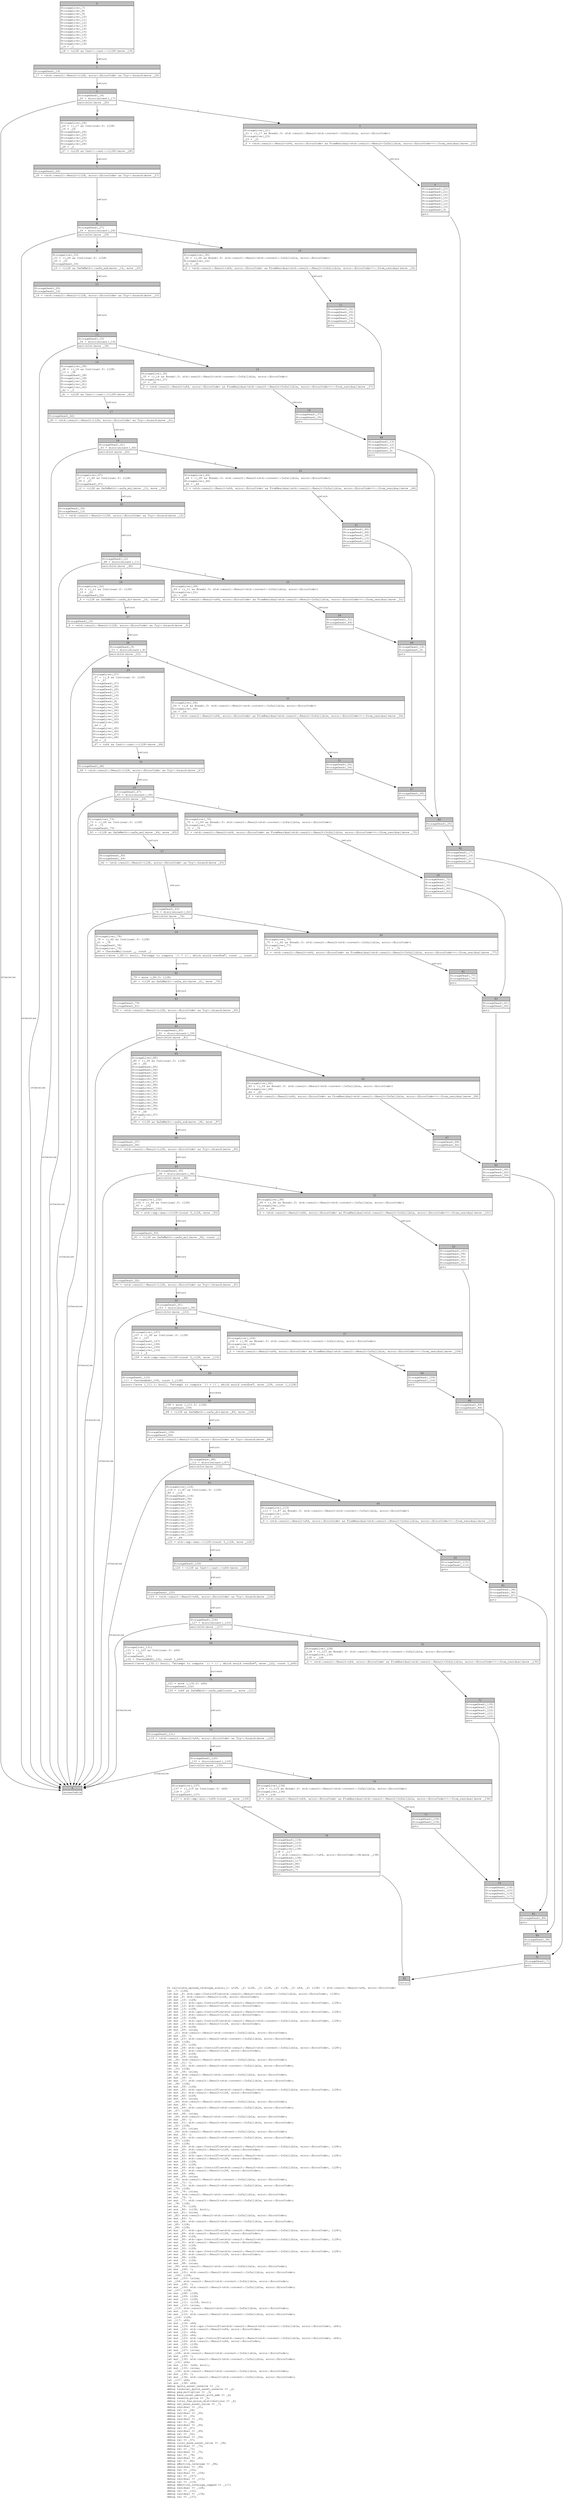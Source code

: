 digraph Mir_0_1870 {
    graph [fontname="Courier, monospace"];
    node [fontname="Courier, monospace"];
    edge [fontname="Courier, monospace"];
    label=<fn calculate_spread_leverage_scale(_1: u128, _2: u128, _3: u128, _4: i128, _5: u64, _6: i128) -&gt; std::result::Result&lt;u64, error::ErrorCode&gt;<br align="left"/>let _7: i128;<br align="left"/>let mut _8: std::ops::ControlFlow&lt;std::result::Result&lt;std::convert::Infallible, error::ErrorCode&gt;, i128&gt;;<br align="left"/>let mut _9: std::result::Result&lt;i128, error::ErrorCode&gt;;<br align="left"/>let mut _10: i128;<br align="left"/>let mut _11: std::ops::ControlFlow&lt;std::result::Result&lt;std::convert::Infallible, error::ErrorCode&gt;, i128&gt;;<br align="left"/>let mut _12: std::result::Result&lt;i128, error::ErrorCode&gt;;<br align="left"/>let mut _13: i128;<br align="left"/>let mut _14: std::ops::ControlFlow&lt;std::result::Result&lt;std::convert::Infallible, error::ErrorCode&gt;, i128&gt;;<br align="left"/>let mut _15: std::result::Result&lt;i128, error::ErrorCode&gt;;<br align="left"/>let mut _16: i128;<br align="left"/>let mut _17: std::ops::ControlFlow&lt;std::result::Result&lt;std::convert::Infallible, error::ErrorCode&gt;, i128&gt;;<br align="left"/>let mut _18: std::result::Result&lt;i128, error::ErrorCode&gt;;<br align="left"/>let mut _19: u128;<br align="left"/>let mut _20: isize;<br align="left"/>let _21: std::result::Result&lt;std::convert::Infallible, error::ErrorCode&gt;;<br align="left"/>let mut _22: !;<br align="left"/>let mut _23: std::result::Result&lt;std::convert::Infallible, error::ErrorCode&gt;;<br align="left"/>let _24: i128;<br align="left"/>let mut _25: i128;<br align="left"/>let mut _26: std::ops::ControlFlow&lt;std::result::Result&lt;std::convert::Infallible, error::ErrorCode&gt;, i128&gt;;<br align="left"/>let mut _27: std::result::Result&lt;i128, error::ErrorCode&gt;;<br align="left"/>let mut _28: u128;<br align="left"/>let mut _29: isize;<br align="left"/>let _30: std::result::Result&lt;std::convert::Infallible, error::ErrorCode&gt;;<br align="left"/>let mut _31: !;<br align="left"/>let mut _32: std::result::Result&lt;std::convert::Infallible, error::ErrorCode&gt;;<br align="left"/>let _33: i128;<br align="left"/>let mut _34: isize;<br align="left"/>let _35: std::result::Result&lt;std::convert::Infallible, error::ErrorCode&gt;;<br align="left"/>let mut _36: !;<br align="left"/>let mut _37: std::result::Result&lt;std::convert::Infallible, error::ErrorCode&gt;;<br align="left"/>let _38: i128;<br align="left"/>let mut _39: i128;<br align="left"/>let mut _40: std::ops::ControlFlow&lt;std::result::Result&lt;std::convert::Infallible, error::ErrorCode&gt;, i128&gt;;<br align="left"/>let mut _41: std::result::Result&lt;i128, error::ErrorCode&gt;;<br align="left"/>let mut _42: u128;<br align="left"/>let mut _43: isize;<br align="left"/>let _44: std::result::Result&lt;std::convert::Infallible, error::ErrorCode&gt;;<br align="left"/>let mut _45: !;<br align="left"/>let mut _46: std::result::Result&lt;std::convert::Infallible, error::ErrorCode&gt;;<br align="left"/>let _47: i128;<br align="left"/>let mut _48: isize;<br align="left"/>let _49: std::result::Result&lt;std::convert::Infallible, error::ErrorCode&gt;;<br align="left"/>let mut _50: !;<br align="left"/>let mut _51: std::result::Result&lt;std::convert::Infallible, error::ErrorCode&gt;;<br align="left"/>let _52: i128;<br align="left"/>let mut _53: isize;<br align="left"/>let _54: std::result::Result&lt;std::convert::Infallible, error::ErrorCode&gt;;<br align="left"/>let mut _55: !;<br align="left"/>let mut _56: std::result::Result&lt;std::convert::Infallible, error::ErrorCode&gt;;<br align="left"/>let _57: i128;<br align="left"/>let _58: i128;<br align="left"/>let mut _59: std::ops::ControlFlow&lt;std::result::Result&lt;std::convert::Infallible, error::ErrorCode&gt;, i128&gt;;<br align="left"/>let mut _60: std::result::Result&lt;i128, error::ErrorCode&gt;;<br align="left"/>let mut _61: i128;<br align="left"/>let mut _62: std::ops::ControlFlow&lt;std::result::Result&lt;std::convert::Infallible, error::ErrorCode&gt;, i128&gt;;<br align="left"/>let mut _63: std::result::Result&lt;i128, error::ErrorCode&gt;;<br align="left"/>let mut _64: i128;<br align="left"/>let mut _65: i128;<br align="left"/>let mut _66: std::ops::ControlFlow&lt;std::result::Result&lt;std::convert::Infallible, error::ErrorCode&gt;, i128&gt;;<br align="left"/>let mut _67: std::result::Result&lt;i128, error::ErrorCode&gt;;<br align="left"/>let mut _68: u64;<br align="left"/>let mut _69: isize;<br align="left"/>let _70: std::result::Result&lt;std::convert::Infallible, error::ErrorCode&gt;;<br align="left"/>let mut _71: !;<br align="left"/>let mut _72: std::result::Result&lt;std::convert::Infallible, error::ErrorCode&gt;;<br align="left"/>let _73: i128;<br align="left"/>let mut _74: isize;<br align="left"/>let _75: std::result::Result&lt;std::convert::Infallible, error::ErrorCode&gt;;<br align="left"/>let mut _76: !;<br align="left"/>let mut _77: std::result::Result&lt;std::convert::Infallible, error::ErrorCode&gt;;<br align="left"/>let _78: i128;<br align="left"/>let mut _79: i128;<br align="left"/>let mut _80: (i128, bool);<br align="left"/>let mut _81: isize;<br align="left"/>let _82: std::result::Result&lt;std::convert::Infallible, error::ErrorCode&gt;;<br align="left"/>let mut _83: !;<br align="left"/>let mut _84: std::result::Result&lt;std::convert::Infallible, error::ErrorCode&gt;;<br align="left"/>let _85: i128;<br align="left"/>let _86: i128;<br align="left"/>let mut _87: std::ops::ControlFlow&lt;std::result::Result&lt;std::convert::Infallible, error::ErrorCode&gt;, i128&gt;;<br align="left"/>let mut _88: std::result::Result&lt;i128, error::ErrorCode&gt;;<br align="left"/>let mut _89: i128;<br align="left"/>let mut _90: std::ops::ControlFlow&lt;std::result::Result&lt;std::convert::Infallible, error::ErrorCode&gt;, i128&gt;;<br align="left"/>let mut _91: std::result::Result&lt;i128, error::ErrorCode&gt;;<br align="left"/>let mut _92: i128;<br align="left"/>let mut _93: i128;<br align="left"/>let mut _94: std::ops::ControlFlow&lt;std::result::Result&lt;std::convert::Infallible, error::ErrorCode&gt;, i128&gt;;<br align="left"/>let mut _95: std::result::Result&lt;i128, error::ErrorCode&gt;;<br align="left"/>let mut _96: i128;<br align="left"/>let mut _97: i128;<br align="left"/>let mut _98: isize;<br align="left"/>let _99: std::result::Result&lt;std::convert::Infallible, error::ErrorCode&gt;;<br align="left"/>let mut _100: !;<br align="left"/>let mut _101: std::result::Result&lt;std::convert::Infallible, error::ErrorCode&gt;;<br align="left"/>let _102: i128;<br align="left"/>let mut _103: isize;<br align="left"/>let _104: std::result::Result&lt;std::convert::Infallible, error::ErrorCode&gt;;<br align="left"/>let mut _105: !;<br align="left"/>let mut _106: std::result::Result&lt;std::convert::Infallible, error::ErrorCode&gt;;<br align="left"/>let _107: i128;<br align="left"/>let mut _108: i128;<br align="left"/>let mut _109: i128;<br align="left"/>let mut _110: i128;<br align="left"/>let mut _111: (i128, bool);<br align="left"/>let mut _112: isize;<br align="left"/>let _113: std::result::Result&lt;std::convert::Infallible, error::ErrorCode&gt;;<br align="left"/>let mut _114: !;<br align="left"/>let mut _115: std::result::Result&lt;std::convert::Infallible, error::ErrorCode&gt;;<br align="left"/>let _116: i128;<br align="left"/>let _117: u64;<br align="left"/>let mut _118: u64;<br align="left"/>let mut _119: std::ops::ControlFlow&lt;std::result::Result&lt;std::convert::Infallible, error::ErrorCode&gt;, u64&gt;;<br align="left"/>let mut _120: std::result::Result&lt;u64, error::ErrorCode&gt;;<br align="left"/>let mut _121: u64;<br align="left"/>let mut _122: u64;<br align="left"/>let mut _123: std::ops::ControlFlow&lt;std::result::Result&lt;std::convert::Infallible, error::ErrorCode&gt;, u64&gt;;<br align="left"/>let mut _124: std::result::Result&lt;u64, error::ErrorCode&gt;;<br align="left"/>let mut _125: i128;<br align="left"/>let mut _126: i128;<br align="left"/>let mut _127: isize;<br align="left"/>let _128: std::result::Result&lt;std::convert::Infallible, error::ErrorCode&gt;;<br align="left"/>let mut _129: !;<br align="left"/>let mut _130: std::result::Result&lt;std::convert::Infallible, error::ErrorCode&gt;;<br align="left"/>let _131: u64;<br align="left"/>let mut _132: (u64, bool);<br align="left"/>let mut _133: isize;<br align="left"/>let _134: std::result::Result&lt;std::convert::Infallible, error::ErrorCode&gt;;<br align="left"/>let mut _135: !;<br align="left"/>let mut _136: std::result::Result&lt;std::convert::Infallible, error::ErrorCode&gt;;<br align="left"/>let _137: u64;<br align="left"/>let mut _138: u64;<br align="left"/>debug quote_asset_reserve =&gt; _1;<br align="left"/>debug terminal_quote_asset_reserve =&gt; _2;<br align="left"/>debug peg_multiplier =&gt; _3;<br align="left"/>debug base_asset_amount_with_amm =&gt; _4;<br align="left"/>debug reserve_price =&gt; _5;<br align="left"/>debug total_fee_minus_distributions =&gt; _6;<br align="left"/>debug net_base_asset_value =&gt; _7;<br align="left"/>debug residual =&gt; _21;<br align="left"/>debug val =&gt; _24;<br align="left"/>debug residual =&gt; _30;<br align="left"/>debug val =&gt; _33;<br align="left"/>debug residual =&gt; _35;<br align="left"/>debug val =&gt; _38;<br align="left"/>debug residual =&gt; _44;<br align="left"/>debug val =&gt; _47;<br align="left"/>debug residual =&gt; _49;<br align="left"/>debug val =&gt; _52;<br align="left"/>debug residual =&gt; _54;<br align="left"/>debug val =&gt; _57;<br align="left"/>debug local_base_asset_value =&gt; _58;<br align="left"/>debug residual =&gt; _70;<br align="left"/>debug val =&gt; _73;<br align="left"/>debug residual =&gt; _75;<br align="left"/>debug val =&gt; _78;<br align="left"/>debug residual =&gt; _82;<br align="left"/>debug val =&gt; _85;<br align="left"/>debug effective_leverage =&gt; _86;<br align="left"/>debug residual =&gt; _99;<br align="left"/>debug val =&gt; _102;<br align="left"/>debug residual =&gt; _104;<br align="left"/>debug val =&gt; _107;<br align="left"/>debug residual =&gt; _113;<br align="left"/>debug val =&gt; _116;<br align="left"/>debug effective_leverage_capped =&gt; _117;<br align="left"/>debug residual =&gt; _128;<br align="left"/>debug val =&gt; _131;<br align="left"/>debug residual =&gt; _134;<br align="left"/>debug val =&gt; _137;<br align="left"/>>;
    bb0__0_1870 [shape="none", label=<<table border="0" cellborder="1" cellspacing="0"><tr><td bgcolor="gray" align="center" colspan="1">0</td></tr><tr><td align="left" balign="left">StorageLive(_7)<br/>StorageLive(_8)<br/>StorageLive(_9)<br/>StorageLive(_10)<br/>StorageLive(_11)<br/>StorageLive(_12)<br/>StorageLive(_13)<br/>StorageLive(_14)<br/>StorageLive(_15)<br/>StorageLive(_16)<br/>StorageLive(_17)<br/>StorageLive(_18)<br/>StorageLive(_19)<br/>_19 = _1<br/></td></tr><tr><td align="left">_18 = &lt;u128 as Cast&gt;::cast::&lt;i128&gt;(move _19)</td></tr></table>>];
    bb1__0_1870 [shape="none", label=<<table border="0" cellborder="1" cellspacing="0"><tr><td bgcolor="gray" align="center" colspan="1">1</td></tr><tr><td align="left" balign="left">StorageDead(_19)<br/></td></tr><tr><td align="left">_17 = &lt;std::result::Result&lt;i128, error::ErrorCode&gt; as Try&gt;::branch(move _18)</td></tr></table>>];
    bb2__0_1870 [shape="none", label=<<table border="0" cellborder="1" cellspacing="0"><tr><td bgcolor="gray" align="center" colspan="1">2</td></tr><tr><td align="left" balign="left">StorageDead(_18)<br/>_20 = discriminant(_17)<br/></td></tr><tr><td align="left">switchInt(move _20)</td></tr></table>>];
    bb3__0_1870 [shape="none", label=<<table border="0" cellborder="1" cellspacing="0"><tr><td bgcolor="gray" align="center" colspan="1">3</td></tr><tr><td align="left" balign="left">StorageLive(_24)<br/>_24 = ((_17 as Continue).0: i128)<br/>_16 = _24<br/>StorageDead(_24)<br/>StorageLive(_25)<br/>StorageLive(_26)<br/>StorageLive(_27)<br/>StorageLive(_28)<br/>_28 = _2<br/></td></tr><tr><td align="left">_27 = &lt;u128 as Cast&gt;::cast::&lt;i128&gt;(move _28)</td></tr></table>>];
    bb4__0_1870 [shape="none", label=<<table border="0" cellborder="1" cellspacing="0"><tr><td bgcolor="gray" align="center" colspan="1">4</td></tr><tr><td align="left">unreachable</td></tr></table>>];
    bb5__0_1870 [shape="none", label=<<table border="0" cellborder="1" cellspacing="0"><tr><td bgcolor="gray" align="center" colspan="1">5</td></tr><tr><td align="left" balign="left">StorageLive(_21)<br/>_21 = ((_17 as Break).0: std::result::Result&lt;std::convert::Infallible, error::ErrorCode&gt;)<br/>StorageLive(_23)<br/>_23 = _21<br/></td></tr><tr><td align="left">_0 = &lt;std::result::Result&lt;u64, error::ErrorCode&gt; as FromResidual&lt;std::result::Result&lt;Infallible, error::ErrorCode&gt;&gt;&gt;::from_residual(move _23)</td></tr></table>>];
    bb6__0_1870 [shape="none", label=<<table border="0" cellborder="1" cellspacing="0"><tr><td bgcolor="gray" align="center" colspan="1">6</td></tr><tr><td align="left" balign="left">StorageDead(_23)<br/>StorageDead(_21)<br/>StorageDead(_16)<br/>StorageDead(_15)<br/>StorageDead(_13)<br/>StorageDead(_12)<br/>StorageDead(_10)<br/>StorageDead(_9)<br/></td></tr><tr><td align="left">goto</td></tr></table>>];
    bb7__0_1870 [shape="none", label=<<table border="0" cellborder="1" cellspacing="0"><tr><td bgcolor="gray" align="center" colspan="1">7</td></tr><tr><td align="left" balign="left">StorageDead(_28)<br/></td></tr><tr><td align="left">_26 = &lt;std::result::Result&lt;i128, error::ErrorCode&gt; as Try&gt;::branch(move _27)</td></tr></table>>];
    bb8__0_1870 [shape="none", label=<<table border="0" cellborder="1" cellspacing="0"><tr><td bgcolor="gray" align="center" colspan="1">8</td></tr><tr><td align="left" balign="left">StorageDead(_27)<br/>_29 = discriminant(_26)<br/></td></tr><tr><td align="left">switchInt(move _29)</td></tr></table>>];
    bb9__0_1870 [shape="none", label=<<table border="0" cellborder="1" cellspacing="0"><tr><td bgcolor="gray" align="center" colspan="1">9</td></tr><tr><td align="left" balign="left">StorageLive(_33)<br/>_33 = ((_26 as Continue).0: i128)<br/>_25 = _33<br/>StorageDead(_33)<br/></td></tr><tr><td align="left">_15 = &lt;i128 as SafeMath&gt;::safe_sub(move _16, move _25)</td></tr></table>>];
    bb10__0_1870 [shape="none", label=<<table border="0" cellborder="1" cellspacing="0"><tr><td bgcolor="gray" align="center" colspan="1">10</td></tr><tr><td align="left" balign="left">StorageLive(_30)<br/>_30 = ((_26 as Break).0: std::result::Result&lt;std::convert::Infallible, error::ErrorCode&gt;)<br/>StorageLive(_32)<br/>_32 = _30<br/></td></tr><tr><td align="left">_0 = &lt;std::result::Result&lt;u64, error::ErrorCode&gt; as FromResidual&lt;std::result::Result&lt;Infallible, error::ErrorCode&gt;&gt;&gt;::from_residual(move _32)</td></tr></table>>];
    bb11__0_1870 [shape="none", label=<<table border="0" cellborder="1" cellspacing="0"><tr><td bgcolor="gray" align="center" colspan="1">11</td></tr><tr><td align="left" balign="left">StorageDead(_32)<br/>StorageDead(_30)<br/>StorageDead(_25)<br/>StorageDead(_16)<br/>StorageDead(_15)<br/></td></tr><tr><td align="left">goto</td></tr></table>>];
    bb12__0_1870 [shape="none", label=<<table border="0" cellborder="1" cellspacing="0"><tr><td bgcolor="gray" align="center" colspan="1">12</td></tr><tr><td align="left" balign="left">StorageDead(_25)<br/>StorageDead(_16)<br/></td></tr><tr><td align="left">_14 = &lt;std::result::Result&lt;i128, error::ErrorCode&gt; as Try&gt;::branch(move _15)</td></tr></table>>];
    bb13__0_1870 [shape="none", label=<<table border="0" cellborder="1" cellspacing="0"><tr><td bgcolor="gray" align="center" colspan="1">13</td></tr><tr><td align="left" balign="left">StorageDead(_15)<br/>_34 = discriminant(_14)<br/></td></tr><tr><td align="left">switchInt(move _34)</td></tr></table>>];
    bb14__0_1870 [shape="none", label=<<table border="0" cellborder="1" cellspacing="0"><tr><td bgcolor="gray" align="center" colspan="1">14</td></tr><tr><td align="left" balign="left">StorageLive(_38)<br/>_38 = ((_14 as Continue).0: i128)<br/>_13 = _38<br/>StorageDead(_38)<br/>StorageLive(_39)<br/>StorageLive(_40)<br/>StorageLive(_41)<br/>StorageLive(_42)<br/>_42 = _3<br/></td></tr><tr><td align="left">_41 = &lt;u128 as Cast&gt;::cast::&lt;i128&gt;(move _42)</td></tr></table>>];
    bb15__0_1870 [shape="none", label=<<table border="0" cellborder="1" cellspacing="0"><tr><td bgcolor="gray" align="center" colspan="1">15</td></tr><tr><td align="left" balign="left">StorageLive(_35)<br/>_35 = ((_14 as Break).0: std::result::Result&lt;std::convert::Infallible, error::ErrorCode&gt;)<br/>StorageLive(_37)<br/>_37 = _35<br/></td></tr><tr><td align="left">_0 = &lt;std::result::Result&lt;u64, error::ErrorCode&gt; as FromResidual&lt;std::result::Result&lt;Infallible, error::ErrorCode&gt;&gt;&gt;::from_residual(move _37)</td></tr></table>>];
    bb16__0_1870 [shape="none", label=<<table border="0" cellborder="1" cellspacing="0"><tr><td bgcolor="gray" align="center" colspan="1">16</td></tr><tr><td align="left" balign="left">StorageDead(_37)<br/>StorageDead(_35)<br/></td></tr><tr><td align="left">goto</td></tr></table>>];
    bb17__0_1870 [shape="none", label=<<table border="0" cellborder="1" cellspacing="0"><tr><td bgcolor="gray" align="center" colspan="1">17</td></tr><tr><td align="left" balign="left">StorageDead(_42)<br/></td></tr><tr><td align="left">_40 = &lt;std::result::Result&lt;i128, error::ErrorCode&gt; as Try&gt;::branch(move _41)</td></tr></table>>];
    bb18__0_1870 [shape="none", label=<<table border="0" cellborder="1" cellspacing="0"><tr><td bgcolor="gray" align="center" colspan="1">18</td></tr><tr><td align="left" balign="left">StorageDead(_41)<br/>_43 = discriminant(_40)<br/></td></tr><tr><td align="left">switchInt(move _43)</td></tr></table>>];
    bb19__0_1870 [shape="none", label=<<table border="0" cellborder="1" cellspacing="0"><tr><td bgcolor="gray" align="center" colspan="1">19</td></tr><tr><td align="left" balign="left">StorageLive(_47)<br/>_47 = ((_40 as Continue).0: i128)<br/>_39 = _47<br/>StorageDead(_47)<br/></td></tr><tr><td align="left">_12 = &lt;i128 as SafeMath&gt;::safe_mul(move _13, move _39)</td></tr></table>>];
    bb20__0_1870 [shape="none", label=<<table border="0" cellborder="1" cellspacing="0"><tr><td bgcolor="gray" align="center" colspan="1">20</td></tr><tr><td align="left" balign="left">StorageLive(_44)<br/>_44 = ((_40 as Break).0: std::result::Result&lt;std::convert::Infallible, error::ErrorCode&gt;)<br/>StorageLive(_46)<br/>_46 = _44<br/></td></tr><tr><td align="left">_0 = &lt;std::result::Result&lt;u64, error::ErrorCode&gt; as FromResidual&lt;std::result::Result&lt;Infallible, error::ErrorCode&gt;&gt;&gt;::from_residual(move _46)</td></tr></table>>];
    bb21__0_1870 [shape="none", label=<<table border="0" cellborder="1" cellspacing="0"><tr><td bgcolor="gray" align="center" colspan="1">21</td></tr><tr><td align="left" balign="left">StorageDead(_46)<br/>StorageDead(_44)<br/>StorageDead(_39)<br/>StorageDead(_13)<br/>StorageDead(_12)<br/></td></tr><tr><td align="left">goto</td></tr></table>>];
    bb22__0_1870 [shape="none", label=<<table border="0" cellborder="1" cellspacing="0"><tr><td bgcolor="gray" align="center" colspan="1">22</td></tr><tr><td align="left" balign="left">StorageDead(_39)<br/>StorageDead(_13)<br/></td></tr><tr><td align="left">_11 = &lt;std::result::Result&lt;i128, error::ErrorCode&gt; as Try&gt;::branch(move _12)</td></tr></table>>];
    bb23__0_1870 [shape="none", label=<<table border="0" cellborder="1" cellspacing="0"><tr><td bgcolor="gray" align="center" colspan="1">23</td></tr><tr><td align="left" balign="left">StorageDead(_12)<br/>_48 = discriminant(_11)<br/></td></tr><tr><td align="left">switchInt(move _48)</td></tr></table>>];
    bb24__0_1870 [shape="none", label=<<table border="0" cellborder="1" cellspacing="0"><tr><td bgcolor="gray" align="center" colspan="1">24</td></tr><tr><td align="left" balign="left">StorageLive(_52)<br/>_52 = ((_11 as Continue).0: i128)<br/>_10 = _52<br/>StorageDead(_52)<br/></td></tr><tr><td align="left">_9 = &lt;i128 as SafeMath&gt;::safe_div(move _10, const _)</td></tr></table>>];
    bb25__0_1870 [shape="none", label=<<table border="0" cellborder="1" cellspacing="0"><tr><td bgcolor="gray" align="center" colspan="1">25</td></tr><tr><td align="left" balign="left">StorageLive(_49)<br/>_49 = ((_11 as Break).0: std::result::Result&lt;std::convert::Infallible, error::ErrorCode&gt;)<br/>StorageLive(_51)<br/>_51 = _49<br/></td></tr><tr><td align="left">_0 = &lt;std::result::Result&lt;u64, error::ErrorCode&gt; as FromResidual&lt;std::result::Result&lt;Infallible, error::ErrorCode&gt;&gt;&gt;::from_residual(move _51)</td></tr></table>>];
    bb26__0_1870 [shape="none", label=<<table border="0" cellborder="1" cellspacing="0"><tr><td bgcolor="gray" align="center" colspan="1">26</td></tr><tr><td align="left" balign="left">StorageDead(_51)<br/>StorageDead(_49)<br/></td></tr><tr><td align="left">goto</td></tr></table>>];
    bb27__0_1870 [shape="none", label=<<table border="0" cellborder="1" cellspacing="0"><tr><td bgcolor="gray" align="center" colspan="1">27</td></tr><tr><td align="left" balign="left">StorageDead(_10)<br/></td></tr><tr><td align="left">_8 = &lt;std::result::Result&lt;i128, error::ErrorCode&gt; as Try&gt;::branch(move _9)</td></tr></table>>];
    bb28__0_1870 [shape="none", label=<<table border="0" cellborder="1" cellspacing="0"><tr><td bgcolor="gray" align="center" colspan="1">28</td></tr><tr><td align="left" balign="left">StorageDead(_9)<br/>_53 = discriminant(_8)<br/></td></tr><tr><td align="left">switchInt(move _53)</td></tr></table>>];
    bb29__0_1870 [shape="none", label=<<table border="0" cellborder="1" cellspacing="0"><tr><td bgcolor="gray" align="center" colspan="1">29</td></tr><tr><td align="left" balign="left">StorageLive(_57)<br/>_57 = ((_8 as Continue).0: i128)<br/>_7 = _57<br/>StorageDead(_57)<br/>StorageDead(_40)<br/>StorageDead(_26)<br/>StorageDead(_17)<br/>StorageDead(_14)<br/>StorageDead(_11)<br/>StorageDead(_8)<br/>StorageLive(_58)<br/>StorageLive(_59)<br/>StorageLive(_60)<br/>StorageLive(_61)<br/>StorageLive(_62)<br/>StorageLive(_63)<br/>StorageLive(_64)<br/>_64 = _4<br/>StorageLive(_65)<br/>StorageLive(_66)<br/>StorageLive(_67)<br/>StorageLive(_68)<br/>_68 = _5<br/></td></tr><tr><td align="left">_67 = &lt;u64 as Cast&gt;::cast::&lt;i128&gt;(move _68)</td></tr></table>>];
    bb30__0_1870 [shape="none", label=<<table border="0" cellborder="1" cellspacing="0"><tr><td bgcolor="gray" align="center" colspan="1">30</td></tr><tr><td align="left" balign="left">StorageLive(_54)<br/>_54 = ((_8 as Break).0: std::result::Result&lt;std::convert::Infallible, error::ErrorCode&gt;)<br/>StorageLive(_56)<br/>_56 = _54<br/></td></tr><tr><td align="left">_0 = &lt;std::result::Result&lt;u64, error::ErrorCode&gt; as FromResidual&lt;std::result::Result&lt;Infallible, error::ErrorCode&gt;&gt;&gt;::from_residual(move _56)</td></tr></table>>];
    bb31__0_1870 [shape="none", label=<<table border="0" cellborder="1" cellspacing="0"><tr><td bgcolor="gray" align="center" colspan="1">31</td></tr><tr><td align="left" balign="left">StorageDead(_56)<br/>StorageDead(_54)<br/></td></tr><tr><td align="left">goto</td></tr></table>>];
    bb32__0_1870 [shape="none", label=<<table border="0" cellborder="1" cellspacing="0"><tr><td bgcolor="gray" align="center" colspan="1">32</td></tr><tr><td align="left" balign="left">StorageDead(_68)<br/></td></tr><tr><td align="left">_66 = &lt;std::result::Result&lt;i128, error::ErrorCode&gt; as Try&gt;::branch(move _67)</td></tr></table>>];
    bb33__0_1870 [shape="none", label=<<table border="0" cellborder="1" cellspacing="0"><tr><td bgcolor="gray" align="center" colspan="1">33</td></tr><tr><td align="left" balign="left">StorageDead(_67)<br/>_69 = discriminant(_66)<br/></td></tr><tr><td align="left">switchInt(move _69)</td></tr></table>>];
    bb34__0_1870 [shape="none", label=<<table border="0" cellborder="1" cellspacing="0"><tr><td bgcolor="gray" align="center" colspan="1">34</td></tr><tr><td align="left" balign="left">StorageLive(_73)<br/>_73 = ((_66 as Continue).0: i128)<br/>_65 = _73<br/>StorageDead(_73)<br/></td></tr><tr><td align="left">_63 = &lt;i128 as SafeMath&gt;::safe_mul(move _64, move _65)</td></tr></table>>];
    bb35__0_1870 [shape="none", label=<<table border="0" cellborder="1" cellspacing="0"><tr><td bgcolor="gray" align="center" colspan="1">35</td></tr><tr><td align="left" balign="left">StorageLive(_70)<br/>_70 = ((_66 as Break).0: std::result::Result&lt;std::convert::Infallible, error::ErrorCode&gt;)<br/>StorageLive(_72)<br/>_72 = _70<br/></td></tr><tr><td align="left">_0 = &lt;std::result::Result&lt;u64, error::ErrorCode&gt; as FromResidual&lt;std::result::Result&lt;Infallible, error::ErrorCode&gt;&gt;&gt;::from_residual(move _72)</td></tr></table>>];
    bb36__0_1870 [shape="none", label=<<table border="0" cellborder="1" cellspacing="0"><tr><td bgcolor="gray" align="center" colspan="1">36</td></tr><tr><td align="left" balign="left">StorageDead(_72)<br/>StorageDead(_70)<br/>StorageDead(_65)<br/>StorageDead(_64)<br/>StorageDead(_63)<br/></td></tr><tr><td align="left">goto</td></tr></table>>];
    bb37__0_1870 [shape="none", label=<<table border="0" cellborder="1" cellspacing="0"><tr><td bgcolor="gray" align="center" colspan="1">37</td></tr><tr><td align="left" balign="left">StorageDead(_65)<br/>StorageDead(_64)<br/></td></tr><tr><td align="left">_62 = &lt;std::result::Result&lt;i128, error::ErrorCode&gt; as Try&gt;::branch(move _63)</td></tr></table>>];
    bb38__0_1870 [shape="none", label=<<table border="0" cellborder="1" cellspacing="0"><tr><td bgcolor="gray" align="center" colspan="1">38</td></tr><tr><td align="left" balign="left">StorageDead(_63)<br/>_74 = discriminant(_62)<br/></td></tr><tr><td align="left">switchInt(move _74)</td></tr></table>>];
    bb39__0_1870 [shape="none", label=<<table border="0" cellborder="1" cellspacing="0"><tr><td bgcolor="gray" align="center" colspan="1">39</td></tr><tr><td align="left" balign="left">StorageLive(_78)<br/>_78 = ((_62 as Continue).0: i128)<br/>_61 = _78<br/>StorageDead(_78)<br/>StorageLive(_79)<br/>_80 = CheckedMul(const _, const _)<br/></td></tr><tr><td align="left">assert(!move (_80.1: bool), &quot;attempt to compute `{} * {}`, which would overflow&quot;, const _, const _)</td></tr></table>>];
    bb40__0_1870 [shape="none", label=<<table border="0" cellborder="1" cellspacing="0"><tr><td bgcolor="gray" align="center" colspan="1">40</td></tr><tr><td align="left" balign="left">StorageLive(_75)<br/>_75 = ((_62 as Break).0: std::result::Result&lt;std::convert::Infallible, error::ErrorCode&gt;)<br/>StorageLive(_77)<br/>_77 = _75<br/></td></tr><tr><td align="left">_0 = &lt;std::result::Result&lt;u64, error::ErrorCode&gt; as FromResidual&lt;std::result::Result&lt;Infallible, error::ErrorCode&gt;&gt;&gt;::from_residual(move _77)</td></tr></table>>];
    bb41__0_1870 [shape="none", label=<<table border="0" cellborder="1" cellspacing="0"><tr><td bgcolor="gray" align="center" colspan="1">41</td></tr><tr><td align="left" balign="left">StorageDead(_77)<br/>StorageDead(_75)<br/></td></tr><tr><td align="left">goto</td></tr></table>>];
    bb42__0_1870 [shape="none", label=<<table border="0" cellborder="1" cellspacing="0"><tr><td bgcolor="gray" align="center" colspan="1">42</td></tr><tr><td align="left" balign="left">_79 = move (_80.0: i128)<br/></td></tr><tr><td align="left">_60 = &lt;i128 as SafeMath&gt;::safe_div(move _61, move _79)</td></tr></table>>];
    bb43__0_1870 [shape="none", label=<<table border="0" cellborder="1" cellspacing="0"><tr><td bgcolor="gray" align="center" colspan="1">43</td></tr><tr><td align="left" balign="left">StorageDead(_79)<br/>StorageDead(_61)<br/></td></tr><tr><td align="left">_59 = &lt;std::result::Result&lt;i128, error::ErrorCode&gt; as Try&gt;::branch(move _60)</td></tr></table>>];
    bb44__0_1870 [shape="none", label=<<table border="0" cellborder="1" cellspacing="0"><tr><td bgcolor="gray" align="center" colspan="1">44</td></tr><tr><td align="left" balign="left">StorageDead(_60)<br/>_81 = discriminant(_59)<br/></td></tr><tr><td align="left">switchInt(move _81)</td></tr></table>>];
    bb45__0_1870 [shape="none", label=<<table border="0" cellborder="1" cellspacing="0"><tr><td bgcolor="gray" align="center" colspan="1">45</td></tr><tr><td align="left" balign="left">StorageLive(_85)<br/>_85 = ((_59 as Continue).0: i128)<br/>_58 = _85<br/>StorageDead(_85)<br/>StorageDead(_66)<br/>StorageDead(_62)<br/>StorageDead(_59)<br/>StorageLive(_86)<br/>StorageLive(_87)<br/>StorageLive(_88)<br/>StorageLive(_89)<br/>StorageLive(_90)<br/>StorageLive(_91)<br/>StorageLive(_92)<br/>StorageLive(_93)<br/>StorageLive(_94)<br/>StorageLive(_95)<br/>StorageLive(_96)<br/>_96 = _58<br/>StorageLive(_97)<br/>_97 = _7<br/></td></tr><tr><td align="left">_95 = &lt;i128 as SafeMath&gt;::safe_sub(move _96, move _97)</td></tr></table>>];
    bb46__0_1870 [shape="none", label=<<table border="0" cellborder="1" cellspacing="0"><tr><td bgcolor="gray" align="center" colspan="1">46</td></tr><tr><td align="left" balign="left">StorageLive(_82)<br/>_82 = ((_59 as Break).0: std::result::Result&lt;std::convert::Infallible, error::ErrorCode&gt;)<br/>StorageLive(_84)<br/>_84 = _82<br/></td></tr><tr><td align="left">_0 = &lt;std::result::Result&lt;u64, error::ErrorCode&gt; as FromResidual&lt;std::result::Result&lt;Infallible, error::ErrorCode&gt;&gt;&gt;::from_residual(move _84)</td></tr></table>>];
    bb47__0_1870 [shape="none", label=<<table border="0" cellborder="1" cellspacing="0"><tr><td bgcolor="gray" align="center" colspan="1">47</td></tr><tr><td align="left" balign="left">StorageDead(_84)<br/>StorageDead(_82)<br/></td></tr><tr><td align="left">goto</td></tr></table>>];
    bb48__0_1870 [shape="none", label=<<table border="0" cellborder="1" cellspacing="0"><tr><td bgcolor="gray" align="center" colspan="1">48</td></tr><tr><td align="left" balign="left">StorageDead(_97)<br/>StorageDead(_96)<br/></td></tr><tr><td align="left">_94 = &lt;std::result::Result&lt;i128, error::ErrorCode&gt; as Try&gt;::branch(move _95)</td></tr></table>>];
    bb49__0_1870 [shape="none", label=<<table border="0" cellborder="1" cellspacing="0"><tr><td bgcolor="gray" align="center" colspan="1">49</td></tr><tr><td align="left" balign="left">StorageDead(_95)<br/>_98 = discriminant(_94)<br/></td></tr><tr><td align="left">switchInt(move _98)</td></tr></table>>];
    bb50__0_1870 [shape="none", label=<<table border="0" cellborder="1" cellspacing="0"><tr><td bgcolor="gray" align="center" colspan="1">50</td></tr><tr><td align="left" balign="left">StorageLive(_102)<br/>_102 = ((_94 as Continue).0: i128)<br/>_93 = _102<br/>StorageDead(_102)<br/></td></tr><tr><td align="left">_92 = std::cmp::max::&lt;i128&gt;(const 0_i128, move _93)</td></tr></table>>];
    bb51__0_1870 [shape="none", label=<<table border="0" cellborder="1" cellspacing="0"><tr><td bgcolor="gray" align="center" colspan="1">51</td></tr><tr><td align="left" balign="left">StorageLive(_99)<br/>_99 = ((_94 as Break).0: std::result::Result&lt;std::convert::Infallible, error::ErrorCode&gt;)<br/>StorageLive(_101)<br/>_101 = _99<br/></td></tr><tr><td align="left">_0 = &lt;std::result::Result&lt;u64, error::ErrorCode&gt; as FromResidual&lt;std::result::Result&lt;Infallible, error::ErrorCode&gt;&gt;&gt;::from_residual(move _101)</td></tr></table>>];
    bb52__0_1870 [shape="none", label=<<table border="0" cellborder="1" cellspacing="0"><tr><td bgcolor="gray" align="center" colspan="1">52</td></tr><tr><td align="left" balign="left">StorageDead(_101)<br/>StorageDead(_99)<br/>StorageDead(_93)<br/>StorageDead(_92)<br/>StorageDead(_91)<br/></td></tr><tr><td align="left">goto</td></tr></table>>];
    bb53__0_1870 [shape="none", label=<<table border="0" cellborder="1" cellspacing="0"><tr><td bgcolor="gray" align="center" colspan="1">53</td></tr><tr><td align="left" balign="left">StorageDead(_93)<br/></td></tr><tr><td align="left">_91 = &lt;i128 as SafeMath&gt;::safe_mul(move _92, const _)</td></tr></table>>];
    bb54__0_1870 [shape="none", label=<<table border="0" cellborder="1" cellspacing="0"><tr><td bgcolor="gray" align="center" colspan="1">54</td></tr><tr><td align="left" balign="left">StorageDead(_92)<br/></td></tr><tr><td align="left">_90 = &lt;std::result::Result&lt;i128, error::ErrorCode&gt; as Try&gt;::branch(move _91)</td></tr></table>>];
    bb55__0_1870 [shape="none", label=<<table border="0" cellborder="1" cellspacing="0"><tr><td bgcolor="gray" align="center" colspan="1">55</td></tr><tr><td align="left" balign="left">StorageDead(_91)<br/>_103 = discriminant(_90)<br/></td></tr><tr><td align="left">switchInt(move _103)</td></tr></table>>];
    bb56__0_1870 [shape="none", label=<<table border="0" cellborder="1" cellspacing="0"><tr><td bgcolor="gray" align="center" colspan="1">56</td></tr><tr><td align="left" balign="left">StorageLive(_107)<br/>_107 = ((_90 as Continue).0: i128)<br/>_89 = _107<br/>StorageDead(_107)<br/>StorageLive(_108)<br/>StorageLive(_109)<br/>StorageLive(_110)<br/>_110 = _6<br/></td></tr><tr><td align="left">_109 = std::cmp::max::&lt;i128&gt;(const 0_i128, move _110)</td></tr></table>>];
    bb57__0_1870 [shape="none", label=<<table border="0" cellborder="1" cellspacing="0"><tr><td bgcolor="gray" align="center" colspan="1">57</td></tr><tr><td align="left" balign="left">StorageLive(_104)<br/>_104 = ((_90 as Break).0: std::result::Result&lt;std::convert::Infallible, error::ErrorCode&gt;)<br/>StorageLive(_106)<br/>_106 = _104<br/></td></tr><tr><td align="left">_0 = &lt;std::result::Result&lt;u64, error::ErrorCode&gt; as FromResidual&lt;std::result::Result&lt;Infallible, error::ErrorCode&gt;&gt;&gt;::from_residual(move _106)</td></tr></table>>];
    bb58__0_1870 [shape="none", label=<<table border="0" cellborder="1" cellspacing="0"><tr><td bgcolor="gray" align="center" colspan="1">58</td></tr><tr><td align="left" balign="left">StorageDead(_106)<br/>StorageDead(_104)<br/></td></tr><tr><td align="left">goto</td></tr></table>>];
    bb59__0_1870 [shape="none", label=<<table border="0" cellborder="1" cellspacing="0"><tr><td bgcolor="gray" align="center" colspan="1">59</td></tr><tr><td align="left" balign="left">StorageDead(_110)<br/>_111 = CheckedAdd(_109, const 1_i128)<br/></td></tr><tr><td align="left">assert(!move (_111.1: bool), &quot;attempt to compute `{} + {}`, which would overflow&quot;, move _109, const 1_i128)</td></tr></table>>];
    bb60__0_1870 [shape="none", label=<<table border="0" cellborder="1" cellspacing="0"><tr><td bgcolor="gray" align="center" colspan="1">60</td></tr><tr><td align="left" balign="left">_108 = move (_111.0: i128)<br/>StorageDead(_109)<br/></td></tr><tr><td align="left">_88 = &lt;i128 as SafeMath&gt;::safe_div(move _89, move _108)</td></tr></table>>];
    bb61__0_1870 [shape="none", label=<<table border="0" cellborder="1" cellspacing="0"><tr><td bgcolor="gray" align="center" colspan="1">61</td></tr><tr><td align="left" balign="left">StorageDead(_108)<br/>StorageDead(_89)<br/></td></tr><tr><td align="left">_87 = &lt;std::result::Result&lt;i128, error::ErrorCode&gt; as Try&gt;::branch(move _88)</td></tr></table>>];
    bb62__0_1870 [shape="none", label=<<table border="0" cellborder="1" cellspacing="0"><tr><td bgcolor="gray" align="center" colspan="1">62</td></tr><tr><td align="left" balign="left">StorageDead(_88)<br/>_112 = discriminant(_87)<br/></td></tr><tr><td align="left">switchInt(move _112)</td></tr></table>>];
    bb63__0_1870 [shape="none", label=<<table border="0" cellborder="1" cellspacing="0"><tr><td bgcolor="gray" align="center" colspan="1">63</td></tr><tr><td align="left" balign="left">StorageLive(_116)<br/>_116 = ((_87 as Continue).0: i128)<br/>_86 = _116<br/>StorageDead(_116)<br/>StorageDead(_94)<br/>StorageDead(_90)<br/>StorageDead(_87)<br/>StorageLive(_117)<br/>StorageLive(_118)<br/>StorageLive(_119)<br/>StorageLive(_120)<br/>StorageLive(_121)<br/>StorageLive(_122)<br/>StorageLive(_123)<br/>StorageLive(_124)<br/>StorageLive(_125)<br/>StorageLive(_126)<br/>_126 = _86<br/></td></tr><tr><td align="left">_125 = std::cmp::max::&lt;i128&gt;(const 0_i128, move _126)</td></tr></table>>];
    bb64__0_1870 [shape="none", label=<<table border="0" cellborder="1" cellspacing="0"><tr><td bgcolor="gray" align="center" colspan="1">64</td></tr><tr><td align="left" balign="left">StorageLive(_113)<br/>_113 = ((_87 as Break).0: std::result::Result&lt;std::convert::Infallible, error::ErrorCode&gt;)<br/>StorageLive(_115)<br/>_115 = _113<br/></td></tr><tr><td align="left">_0 = &lt;std::result::Result&lt;u64, error::ErrorCode&gt; as FromResidual&lt;std::result::Result&lt;Infallible, error::ErrorCode&gt;&gt;&gt;::from_residual(move _115)</td></tr></table>>];
    bb65__0_1870 [shape="none", label=<<table border="0" cellborder="1" cellspacing="0"><tr><td bgcolor="gray" align="center" colspan="1">65</td></tr><tr><td align="left" balign="left">StorageDead(_115)<br/>StorageDead(_113)<br/></td></tr><tr><td align="left">goto</td></tr></table>>];
    bb66__0_1870 [shape="none", label=<<table border="0" cellborder="1" cellspacing="0"><tr><td bgcolor="gray" align="center" colspan="1">66</td></tr><tr><td align="left" balign="left">StorageDead(_126)<br/></td></tr><tr><td align="left">_124 = &lt;i128 as Cast&gt;::cast::&lt;u64&gt;(move _125)</td></tr></table>>];
    bb67__0_1870 [shape="none", label=<<table border="0" cellborder="1" cellspacing="0"><tr><td bgcolor="gray" align="center" colspan="1">67</td></tr><tr><td align="left" balign="left">StorageDead(_125)<br/></td></tr><tr><td align="left">_123 = &lt;std::result::Result&lt;u64, error::ErrorCode&gt; as Try&gt;::branch(move _124)</td></tr></table>>];
    bb68__0_1870 [shape="none", label=<<table border="0" cellborder="1" cellspacing="0"><tr><td bgcolor="gray" align="center" colspan="1">68</td></tr><tr><td align="left" balign="left">StorageDead(_124)<br/>_127 = discriminant(_123)<br/></td></tr><tr><td align="left">switchInt(move _127)</td></tr></table>>];
    bb69__0_1870 [shape="none", label=<<table border="0" cellborder="1" cellspacing="0"><tr><td bgcolor="gray" align="center" colspan="1">69</td></tr><tr><td align="left" balign="left">StorageLive(_131)<br/>_131 = ((_123 as Continue).0: u64)<br/>_122 = _131<br/>StorageDead(_131)<br/>_132 = CheckedAdd(_122, const 1_u64)<br/></td></tr><tr><td align="left">assert(!move (_132.1: bool), &quot;attempt to compute `{} + {}`, which would overflow&quot;, move _122, const 1_u64)</td></tr></table>>];
    bb70__0_1870 [shape="none", label=<<table border="0" cellborder="1" cellspacing="0"><tr><td bgcolor="gray" align="center" colspan="1">70</td></tr><tr><td align="left" balign="left">StorageLive(_128)<br/>_128 = ((_123 as Break).0: std::result::Result&lt;std::convert::Infallible, error::ErrorCode&gt;)<br/>StorageLive(_130)<br/>_130 = _128<br/></td></tr><tr><td align="left">_0 = &lt;std::result::Result&lt;u64, error::ErrorCode&gt; as FromResidual&lt;std::result::Result&lt;Infallible, error::ErrorCode&gt;&gt;&gt;::from_residual(move _130)</td></tr></table>>];
    bb71__0_1870 [shape="none", label=<<table border="0" cellborder="1" cellspacing="0"><tr><td bgcolor="gray" align="center" colspan="1">71</td></tr><tr><td align="left" balign="left">StorageDead(_130)<br/>StorageDead(_128)<br/>StorageDead(_122)<br/>StorageDead(_121)<br/>StorageDead(_120)<br/></td></tr><tr><td align="left">goto</td></tr></table>>];
    bb72__0_1870 [shape="none", label=<<table border="0" cellborder="1" cellspacing="0"><tr><td bgcolor="gray" align="center" colspan="1">72</td></tr><tr><td align="left" balign="left">_121 = move (_132.0: u64)<br/>StorageDead(_122)<br/></td></tr><tr><td align="left">_120 = &lt;u64 as SafeMath&gt;::safe_add(const _, move _121)</td></tr></table>>];
    bb73__0_1870 [shape="none", label=<<table border="0" cellborder="1" cellspacing="0"><tr><td bgcolor="gray" align="center" colspan="1">73</td></tr><tr><td align="left" balign="left">StorageDead(_121)<br/></td></tr><tr><td align="left">_119 = &lt;std::result::Result&lt;u64, error::ErrorCode&gt; as Try&gt;::branch(move _120)</td></tr></table>>];
    bb74__0_1870 [shape="none", label=<<table border="0" cellborder="1" cellspacing="0"><tr><td bgcolor="gray" align="center" colspan="1">74</td></tr><tr><td align="left" balign="left">StorageDead(_120)<br/>_133 = discriminant(_119)<br/></td></tr><tr><td align="left">switchInt(move _133)</td></tr></table>>];
    bb75__0_1870 [shape="none", label=<<table border="0" cellborder="1" cellspacing="0"><tr><td bgcolor="gray" align="center" colspan="1">75</td></tr><tr><td align="left" balign="left">StorageLive(_137)<br/>_137 = ((_119 as Continue).0: u64)<br/>_118 = _137<br/>StorageDead(_137)<br/></td></tr><tr><td align="left">_117 = std::cmp::min::&lt;u64&gt;(const _, move _118)</td></tr></table>>];
    bb76__0_1870 [shape="none", label=<<table border="0" cellborder="1" cellspacing="0"><tr><td bgcolor="gray" align="center" colspan="1">76</td></tr><tr><td align="left" balign="left">StorageLive(_134)<br/>_134 = ((_119 as Break).0: std::result::Result&lt;std::convert::Infallible, error::ErrorCode&gt;)<br/>StorageLive(_136)<br/>_136 = _134<br/></td></tr><tr><td align="left">_0 = &lt;std::result::Result&lt;u64, error::ErrorCode&gt; as FromResidual&lt;std::result::Result&lt;Infallible, error::ErrorCode&gt;&gt;&gt;::from_residual(move _136)</td></tr></table>>];
    bb77__0_1870 [shape="none", label=<<table border="0" cellborder="1" cellspacing="0"><tr><td bgcolor="gray" align="center" colspan="1">77</td></tr><tr><td align="left" balign="left">StorageDead(_136)<br/>StorageDead(_134)<br/></td></tr><tr><td align="left">goto</td></tr></table>>];
    bb78__0_1870 [shape="none", label=<<table border="0" cellborder="1" cellspacing="0"><tr><td bgcolor="gray" align="center" colspan="1">78</td></tr><tr><td align="left" balign="left">StorageDead(_118)<br/>StorageDead(_123)<br/>StorageDead(_119)<br/>StorageLive(_138)<br/>_138 = _117<br/>_0 = std::result::Result::&lt;u64, error::ErrorCode&gt;::Ok(move _138)<br/>StorageDead(_138)<br/>StorageDead(_117)<br/>StorageDead(_86)<br/>StorageDead(_58)<br/>StorageDead(_7)<br/></td></tr><tr><td align="left">goto</td></tr></table>>];
    bb79__0_1870 [shape="none", label=<<table border="0" cellborder="1" cellspacing="0"><tr><td bgcolor="gray" align="center" colspan="1">79</td></tr><tr><td align="left" balign="left">StorageDead(_118)<br/>StorageDead(_123)<br/>StorageDead(_119)<br/>StorageDead(_117)<br/></td></tr><tr><td align="left">goto</td></tr></table>>];
    bb80__0_1870 [shape="none", label=<<table border="0" cellborder="1" cellspacing="0"><tr><td bgcolor="gray" align="center" colspan="1">80</td></tr><tr><td align="left" balign="left">StorageDead(_89)<br/>StorageDead(_88)<br/></td></tr><tr><td align="left">goto</td></tr></table>>];
    bb81__0_1870 [shape="none", label=<<table border="0" cellborder="1" cellspacing="0"><tr><td bgcolor="gray" align="center" colspan="1">81</td></tr><tr><td align="left" balign="left">StorageDead(_94)<br/>StorageDead(_90)<br/>StorageDead(_87)<br/></td></tr><tr><td align="left">goto</td></tr></table>>];
    bb82__0_1870 [shape="none", label=<<table border="0" cellborder="1" cellspacing="0"><tr><td bgcolor="gray" align="center" colspan="1">82</td></tr><tr><td align="left" balign="left">StorageDead(_86)<br/></td></tr><tr><td align="left">goto</td></tr></table>>];
    bb83__0_1870 [shape="none", label=<<table border="0" cellborder="1" cellspacing="0"><tr><td bgcolor="gray" align="center" colspan="1">83</td></tr><tr><td align="left" balign="left">StorageDead(_61)<br/>StorageDead(_60)<br/></td></tr><tr><td align="left">goto</td></tr></table>>];
    bb84__0_1870 [shape="none", label=<<table border="0" cellborder="1" cellspacing="0"><tr><td bgcolor="gray" align="center" colspan="1">84</td></tr><tr><td align="left" balign="left">StorageDead(_66)<br/>StorageDead(_62)<br/>StorageDead(_59)<br/></td></tr><tr><td align="left">goto</td></tr></table>>];
    bb85__0_1870 [shape="none", label=<<table border="0" cellborder="1" cellspacing="0"><tr><td bgcolor="gray" align="center" colspan="1">85</td></tr><tr><td align="left" balign="left">StorageDead(_58)<br/></td></tr><tr><td align="left">goto</td></tr></table>>];
    bb86__0_1870 [shape="none", label=<<table border="0" cellborder="1" cellspacing="0"><tr><td bgcolor="gray" align="center" colspan="1">86</td></tr><tr><td align="left" balign="left">StorageDead(_10)<br/>StorageDead(_9)<br/></td></tr><tr><td align="left">goto</td></tr></table>>];
    bb87__0_1870 [shape="none", label=<<table border="0" cellborder="1" cellspacing="0"><tr><td bgcolor="gray" align="center" colspan="1">87</td></tr><tr><td align="left" balign="left">StorageDead(_40)<br/></td></tr><tr><td align="left">goto</td></tr></table>>];
    bb88__0_1870 [shape="none", label=<<table border="0" cellborder="1" cellspacing="0"><tr><td bgcolor="gray" align="center" colspan="1">88</td></tr><tr><td align="left" balign="left">StorageDead(_13)<br/>StorageDead(_12)<br/>StorageDead(_10)<br/>StorageDead(_9)<br/></td></tr><tr><td align="left">goto</td></tr></table>>];
    bb89__0_1870 [shape="none", label=<<table border="0" cellborder="1" cellspacing="0"><tr><td bgcolor="gray" align="center" colspan="1">89</td></tr><tr><td align="left" balign="left">StorageDead(_26)<br/></td></tr><tr><td align="left">goto</td></tr></table>>];
    bb90__0_1870 [shape="none", label=<<table border="0" cellborder="1" cellspacing="0"><tr><td bgcolor="gray" align="center" colspan="1">90</td></tr><tr><td align="left" balign="left">StorageDead(_17)<br/>StorageDead(_14)<br/>StorageDead(_11)<br/>StorageDead(_8)<br/></td></tr><tr><td align="left">goto</td></tr></table>>];
    bb91__0_1870 [shape="none", label=<<table border="0" cellborder="1" cellspacing="0"><tr><td bgcolor="gray" align="center" colspan="1">91</td></tr><tr><td align="left" balign="left">StorageDead(_7)<br/></td></tr><tr><td align="left">goto</td></tr></table>>];
    bb92__0_1870 [shape="none", label=<<table border="0" cellborder="1" cellspacing="0"><tr><td bgcolor="gray" align="center" colspan="1">92</td></tr><tr><td align="left">return</td></tr></table>>];
    bb0__0_1870 -> bb1__0_1870 [label="return"];
    bb1__0_1870 -> bb2__0_1870 [label="return"];
    bb2__0_1870 -> bb3__0_1870 [label="0"];
    bb2__0_1870 -> bb5__0_1870 [label="1"];
    bb2__0_1870 -> bb4__0_1870 [label="otherwise"];
    bb3__0_1870 -> bb7__0_1870 [label="return"];
    bb5__0_1870 -> bb6__0_1870 [label="return"];
    bb6__0_1870 -> bb90__0_1870 [label=""];
    bb7__0_1870 -> bb8__0_1870 [label="return"];
    bb8__0_1870 -> bb9__0_1870 [label="0"];
    bb8__0_1870 -> bb10__0_1870 [label="1"];
    bb8__0_1870 -> bb4__0_1870 [label="otherwise"];
    bb9__0_1870 -> bb12__0_1870 [label="return"];
    bb10__0_1870 -> bb11__0_1870 [label="return"];
    bb11__0_1870 -> bb88__0_1870 [label=""];
    bb12__0_1870 -> bb13__0_1870 [label="return"];
    bb13__0_1870 -> bb14__0_1870 [label="0"];
    bb13__0_1870 -> bb15__0_1870 [label="1"];
    bb13__0_1870 -> bb4__0_1870 [label="otherwise"];
    bb14__0_1870 -> bb17__0_1870 [label="return"];
    bb15__0_1870 -> bb16__0_1870 [label="return"];
    bb16__0_1870 -> bb88__0_1870 [label=""];
    bb17__0_1870 -> bb18__0_1870 [label="return"];
    bb18__0_1870 -> bb19__0_1870 [label="0"];
    bb18__0_1870 -> bb20__0_1870 [label="1"];
    bb18__0_1870 -> bb4__0_1870 [label="otherwise"];
    bb19__0_1870 -> bb22__0_1870 [label="return"];
    bb20__0_1870 -> bb21__0_1870 [label="return"];
    bb21__0_1870 -> bb86__0_1870 [label=""];
    bb22__0_1870 -> bb23__0_1870 [label="return"];
    bb23__0_1870 -> bb24__0_1870 [label="0"];
    bb23__0_1870 -> bb25__0_1870 [label="1"];
    bb23__0_1870 -> bb4__0_1870 [label="otherwise"];
    bb24__0_1870 -> bb27__0_1870 [label="return"];
    bb25__0_1870 -> bb26__0_1870 [label="return"];
    bb26__0_1870 -> bb86__0_1870 [label=""];
    bb27__0_1870 -> bb28__0_1870 [label="return"];
    bb28__0_1870 -> bb29__0_1870 [label="0"];
    bb28__0_1870 -> bb30__0_1870 [label="1"];
    bb28__0_1870 -> bb4__0_1870 [label="otherwise"];
    bb29__0_1870 -> bb32__0_1870 [label="return"];
    bb30__0_1870 -> bb31__0_1870 [label="return"];
    bb31__0_1870 -> bb87__0_1870 [label=""];
    bb32__0_1870 -> bb33__0_1870 [label="return"];
    bb33__0_1870 -> bb34__0_1870 [label="0"];
    bb33__0_1870 -> bb35__0_1870 [label="1"];
    bb33__0_1870 -> bb4__0_1870 [label="otherwise"];
    bb34__0_1870 -> bb37__0_1870 [label="return"];
    bb35__0_1870 -> bb36__0_1870 [label="return"];
    bb36__0_1870 -> bb83__0_1870 [label=""];
    bb37__0_1870 -> bb38__0_1870 [label="return"];
    bb38__0_1870 -> bb39__0_1870 [label="0"];
    bb38__0_1870 -> bb40__0_1870 [label="1"];
    bb38__0_1870 -> bb4__0_1870 [label="otherwise"];
    bb39__0_1870 -> bb42__0_1870 [label="success"];
    bb40__0_1870 -> bb41__0_1870 [label="return"];
    bb41__0_1870 -> bb83__0_1870 [label=""];
    bb42__0_1870 -> bb43__0_1870 [label="return"];
    bb43__0_1870 -> bb44__0_1870 [label="return"];
    bb44__0_1870 -> bb45__0_1870 [label="0"];
    bb44__0_1870 -> bb46__0_1870 [label="1"];
    bb44__0_1870 -> bb4__0_1870 [label="otherwise"];
    bb45__0_1870 -> bb48__0_1870 [label="return"];
    bb46__0_1870 -> bb47__0_1870 [label="return"];
    bb47__0_1870 -> bb84__0_1870 [label=""];
    bb48__0_1870 -> bb49__0_1870 [label="return"];
    bb49__0_1870 -> bb50__0_1870 [label="0"];
    bb49__0_1870 -> bb51__0_1870 [label="1"];
    bb49__0_1870 -> bb4__0_1870 [label="otherwise"];
    bb50__0_1870 -> bb53__0_1870 [label="return"];
    bb51__0_1870 -> bb52__0_1870 [label="return"];
    bb52__0_1870 -> bb80__0_1870 [label=""];
    bb53__0_1870 -> bb54__0_1870 [label="return"];
    bb54__0_1870 -> bb55__0_1870 [label="return"];
    bb55__0_1870 -> bb56__0_1870 [label="0"];
    bb55__0_1870 -> bb57__0_1870 [label="1"];
    bb55__0_1870 -> bb4__0_1870 [label="otherwise"];
    bb56__0_1870 -> bb59__0_1870 [label="return"];
    bb57__0_1870 -> bb58__0_1870 [label="return"];
    bb58__0_1870 -> bb80__0_1870 [label=""];
    bb59__0_1870 -> bb60__0_1870 [label="success"];
    bb60__0_1870 -> bb61__0_1870 [label="return"];
    bb61__0_1870 -> bb62__0_1870 [label="return"];
    bb62__0_1870 -> bb63__0_1870 [label="0"];
    bb62__0_1870 -> bb64__0_1870 [label="1"];
    bb62__0_1870 -> bb4__0_1870 [label="otherwise"];
    bb63__0_1870 -> bb66__0_1870 [label="return"];
    bb64__0_1870 -> bb65__0_1870 [label="return"];
    bb65__0_1870 -> bb81__0_1870 [label=""];
    bb66__0_1870 -> bb67__0_1870 [label="return"];
    bb67__0_1870 -> bb68__0_1870 [label="return"];
    bb68__0_1870 -> bb69__0_1870 [label="0"];
    bb68__0_1870 -> bb70__0_1870 [label="1"];
    bb68__0_1870 -> bb4__0_1870 [label="otherwise"];
    bb69__0_1870 -> bb72__0_1870 [label="success"];
    bb70__0_1870 -> bb71__0_1870 [label="return"];
    bb71__0_1870 -> bb79__0_1870 [label=""];
    bb72__0_1870 -> bb73__0_1870 [label="return"];
    bb73__0_1870 -> bb74__0_1870 [label="return"];
    bb74__0_1870 -> bb75__0_1870 [label="0"];
    bb74__0_1870 -> bb76__0_1870 [label="1"];
    bb74__0_1870 -> bb4__0_1870 [label="otherwise"];
    bb75__0_1870 -> bb78__0_1870 [label="return"];
    bb76__0_1870 -> bb77__0_1870 [label="return"];
    bb77__0_1870 -> bb79__0_1870 [label=""];
    bb78__0_1870 -> bb92__0_1870 [label=""];
    bb79__0_1870 -> bb82__0_1870 [label=""];
    bb80__0_1870 -> bb81__0_1870 [label=""];
    bb81__0_1870 -> bb82__0_1870 [label=""];
    bb82__0_1870 -> bb85__0_1870 [label=""];
    bb83__0_1870 -> bb84__0_1870 [label=""];
    bb84__0_1870 -> bb85__0_1870 [label=""];
    bb85__0_1870 -> bb91__0_1870 [label=""];
    bb86__0_1870 -> bb87__0_1870 [label=""];
    bb87__0_1870 -> bb89__0_1870 [label=""];
    bb88__0_1870 -> bb89__0_1870 [label=""];
    bb89__0_1870 -> bb90__0_1870 [label=""];
    bb90__0_1870 -> bb91__0_1870 [label=""];
    bb91__0_1870 -> bb92__0_1870 [label=""];
}
